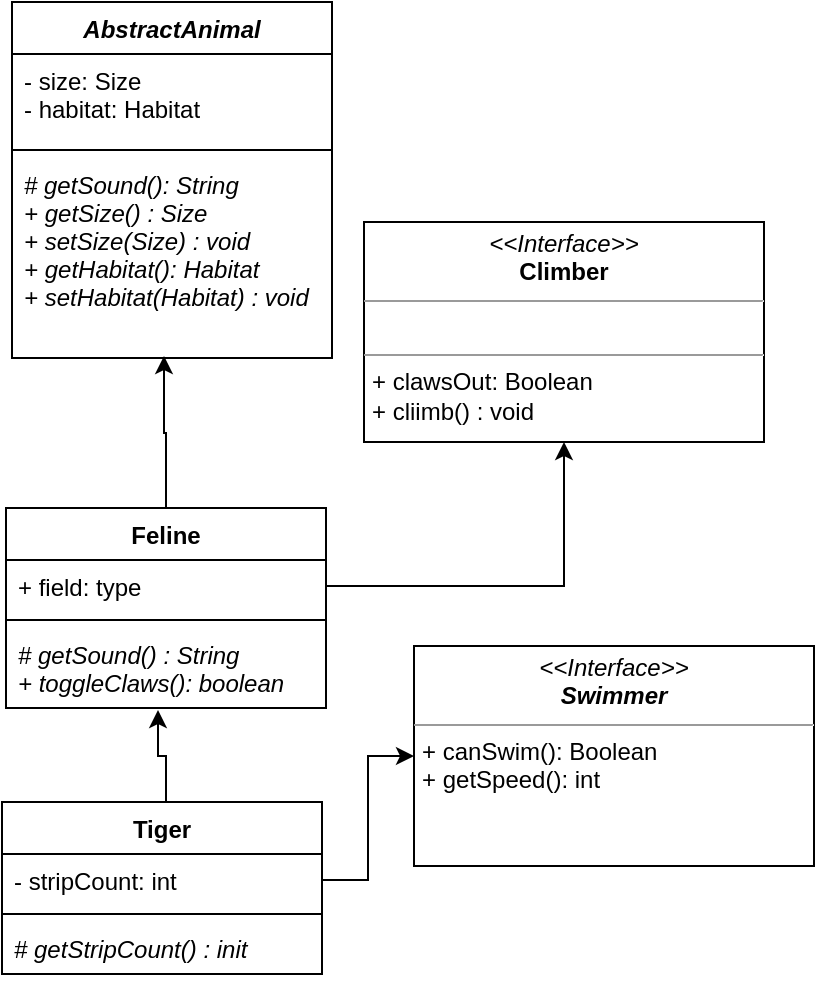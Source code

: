 <mxfile version="13.0.1" type="device"><diagram id="62X69SbeSZytP13chbZJ" name="Page-1"><mxGraphModel dx="1106" dy="763" grid="1" gridSize="10" guides="1" tooltips="1" connect="1" arrows="1" fold="1" page="1" pageScale="1" pageWidth="850" pageHeight="1100" math="0" shadow="0"><root><mxCell id="0"/><mxCell id="1" parent="0"/><mxCell id="0bucC4xcAAL7iAmdYOVw-5" style="edgeStyle=orthogonalEdgeStyle;rounded=0;orthogonalLoop=1;jettySize=auto;html=1;exitX=0.5;exitY=0;exitDx=0;exitDy=0;entryX=0.475;entryY=0.99;entryDx=0;entryDy=0;entryPerimeter=0;" edge="1" parent="1" source="0bucC4xcAAL7iAmdYOVw-6" target="0bucC4xcAAL7iAmdYOVw-4"><mxGeometry relative="1" as="geometry"/></mxCell><mxCell id="0bucC4xcAAL7iAmdYOVw-10" value="&lt;p style=&quot;margin: 0px ; margin-top: 4px ; text-align: center&quot;&gt;&lt;i&gt;&amp;lt;&amp;lt;Interface&amp;gt;&amp;gt;&lt;/i&gt;&lt;br&gt;&lt;b&gt;Climber&lt;/b&gt;&lt;/p&gt;&lt;hr size=&quot;1&quot;&gt;&lt;p style=&quot;margin: 0px ; margin-left: 4px&quot;&gt;&lt;br&gt;&lt;/p&gt;&lt;hr size=&quot;1&quot;&gt;&lt;p style=&quot;margin: 0px ; margin-left: 4px&quot;&gt;+ clawsOut: Boolean&lt;br&gt;&lt;/p&gt;&lt;p style=&quot;margin: 0px ; margin-left: 4px&quot;&gt;+ cliimb() : void&lt;/p&gt;" style="verticalAlign=top;align=left;overflow=fill;fontSize=12;fontFamily=Helvetica;html=1;" vertex="1" parent="1"><mxGeometry x="200" y="150" width="200" height="110" as="geometry"/></mxCell><mxCell id="0bucC4xcAAL7iAmdYOVw-11" style="edgeStyle=orthogonalEdgeStyle;rounded=0;orthogonalLoop=1;jettySize=auto;html=1;exitX=1;exitY=0.5;exitDx=0;exitDy=0;" edge="1" parent="1" source="0bucC4xcAAL7iAmdYOVw-7" target="0bucC4xcAAL7iAmdYOVw-10"><mxGeometry relative="1" as="geometry"/></mxCell><mxCell id="0bucC4xcAAL7iAmdYOVw-1" value="AbstractAnimal" style="swimlane;fontStyle=3;align=center;verticalAlign=top;childLayout=stackLayout;horizontal=1;startSize=26;horizontalStack=0;resizeParent=1;resizeParentMax=0;resizeLast=0;collapsible=1;marginBottom=0;" vertex="1" parent="1"><mxGeometry x="24" y="40" width="160" height="178" as="geometry"/></mxCell><mxCell id="0bucC4xcAAL7iAmdYOVw-2" value="- size: Size&#10;- habitat: Habitat" style="text;strokeColor=none;fillColor=none;align=left;verticalAlign=top;spacingLeft=4;spacingRight=4;overflow=hidden;rotatable=0;points=[[0,0.5],[1,0.5]];portConstraint=eastwest;" vertex="1" parent="0bucC4xcAAL7iAmdYOVw-1"><mxGeometry y="26" width="160" height="44" as="geometry"/></mxCell><mxCell id="0bucC4xcAAL7iAmdYOVw-3" value="" style="line;strokeWidth=1;fillColor=none;align=left;verticalAlign=middle;spacingTop=-1;spacingLeft=3;spacingRight=3;rotatable=0;labelPosition=right;points=[];portConstraint=eastwest;" vertex="1" parent="0bucC4xcAAL7iAmdYOVw-1"><mxGeometry y="70" width="160" height="8" as="geometry"/></mxCell><mxCell id="0bucC4xcAAL7iAmdYOVw-4" value="# getSound(): String&#10;+ getSize() : Size&#10;+ setSize(Size) : void&#10;+ getHabitat(): Habitat&#10;+ setHabitat(Habitat) : void" style="text;strokeColor=none;fillColor=none;align=left;verticalAlign=top;spacingLeft=4;spacingRight=4;overflow=hidden;rotatable=0;points=[[0,0.5],[1,0.5]];portConstraint=eastwest;fontStyle=2" vertex="1" parent="0bucC4xcAAL7iAmdYOVw-1"><mxGeometry y="78" width="160" height="100" as="geometry"/></mxCell><mxCell id="0bucC4xcAAL7iAmdYOVw-6" value="Feline" style="swimlane;fontStyle=1;align=center;verticalAlign=top;childLayout=stackLayout;horizontal=1;startSize=26;horizontalStack=0;resizeParent=1;resizeParentMax=0;resizeLast=0;collapsible=1;marginBottom=0;" vertex="1" parent="1"><mxGeometry x="21" y="293" width="160" height="100" as="geometry"/></mxCell><mxCell id="0bucC4xcAAL7iAmdYOVw-7" value="+ field: type" style="text;strokeColor=none;fillColor=none;align=left;verticalAlign=top;spacingLeft=4;spacingRight=4;overflow=hidden;rotatable=0;points=[[0,0.5],[1,0.5]];portConstraint=eastwest;" vertex="1" parent="0bucC4xcAAL7iAmdYOVw-6"><mxGeometry y="26" width="160" height="26" as="geometry"/></mxCell><mxCell id="0bucC4xcAAL7iAmdYOVw-8" value="" style="line;strokeWidth=1;fillColor=none;align=left;verticalAlign=middle;spacingTop=-1;spacingLeft=3;spacingRight=3;rotatable=0;labelPosition=right;points=[];portConstraint=eastwest;" vertex="1" parent="0bucC4xcAAL7iAmdYOVw-6"><mxGeometry y="52" width="160" height="8" as="geometry"/></mxCell><mxCell id="0bucC4xcAAL7iAmdYOVw-9" value="# getSound() : String&#10;+ toggleClaws(): boolean" style="text;strokeColor=none;fillColor=none;align=left;verticalAlign=top;spacingLeft=4;spacingRight=4;overflow=hidden;rotatable=0;points=[[0,0.5],[1,0.5]];portConstraint=eastwest;fontStyle=2" vertex="1" parent="0bucC4xcAAL7iAmdYOVw-6"><mxGeometry y="60" width="160" height="40" as="geometry"/></mxCell><mxCell id="0bucC4xcAAL7iAmdYOVw-16" value="&lt;p style=&quot;margin: 0px ; margin-top: 4px ; text-align: center&quot;&gt;&lt;i&gt;&amp;lt;&amp;lt;Interface&amp;gt;&amp;gt;&lt;br&gt;&lt;b&gt;Swimmer&lt;/b&gt;&lt;/i&gt;&lt;/p&gt;&lt;hr size=&quot;1&quot;&gt;&lt;p style=&quot;margin: 0px ; margin-left: 4px&quot;&gt;+ canSwim(): Boolean&lt;br&gt;&lt;/p&gt;&lt;p style=&quot;margin: 0px ; margin-left: 4px&quot;&gt;+ getSpeed(): int&lt;/p&gt;" style="verticalAlign=top;align=left;overflow=fill;fontSize=12;fontFamily=Helvetica;html=1;" vertex="1" parent="1"><mxGeometry x="225" y="362" width="200" height="110" as="geometry"/></mxCell><mxCell id="0bucC4xcAAL7iAmdYOVw-17" style="edgeStyle=orthogonalEdgeStyle;rounded=0;orthogonalLoop=1;jettySize=auto;html=1;exitX=1;exitY=0.5;exitDx=0;exitDy=0;" edge="1" parent="1" source="0bucC4xcAAL7iAmdYOVw-13" target="0bucC4xcAAL7iAmdYOVw-16"><mxGeometry relative="1" as="geometry"/></mxCell><mxCell id="0bucC4xcAAL7iAmdYOVw-21" value="" style="edgeStyle=orthogonalEdgeStyle;rounded=0;orthogonalLoop=1;jettySize=auto;html=1;exitX=0.5;exitY=0;exitDx=0;exitDy=0;" edge="1" parent="1" source="0bucC4xcAAL7iAmdYOVw-12"><mxGeometry relative="1" as="geometry"><mxPoint x="97" y="394" as="targetPoint"/><Array as="points"><mxPoint x="101" y="440"/><mxPoint x="101" y="417"/><mxPoint x="97" y="417"/></Array></mxGeometry></mxCell><mxCell id="0bucC4xcAAL7iAmdYOVw-12" value="Tiger" style="swimlane;fontStyle=1;align=center;verticalAlign=top;childLayout=stackLayout;horizontal=1;startSize=26;horizontalStack=0;resizeParent=1;resizeParentMax=0;resizeLast=0;collapsible=1;marginBottom=0;" vertex="1" parent="1"><mxGeometry x="19" y="440" width="160" height="86" as="geometry"/></mxCell><mxCell id="0bucC4xcAAL7iAmdYOVw-13" value="- stripCount: int" style="text;strokeColor=none;fillColor=none;align=left;verticalAlign=top;spacingLeft=4;spacingRight=4;overflow=hidden;rotatable=0;points=[[0,0.5],[1,0.5]];portConstraint=eastwest;" vertex="1" parent="0bucC4xcAAL7iAmdYOVw-12"><mxGeometry y="26" width="160" height="26" as="geometry"/></mxCell><mxCell id="0bucC4xcAAL7iAmdYOVw-14" value="" style="line;strokeWidth=1;fillColor=none;align=left;verticalAlign=middle;spacingTop=-1;spacingLeft=3;spacingRight=3;rotatable=0;labelPosition=right;points=[];portConstraint=eastwest;" vertex="1" parent="0bucC4xcAAL7iAmdYOVw-12"><mxGeometry y="52" width="160" height="8" as="geometry"/></mxCell><mxCell id="0bucC4xcAAL7iAmdYOVw-15" value="# getStripCount() : init" style="text;strokeColor=none;fillColor=none;align=left;verticalAlign=top;spacingLeft=4;spacingRight=4;overflow=hidden;rotatable=0;points=[[0,0.5],[1,0.5]];portConstraint=eastwest;fontStyle=2" vertex="1" parent="0bucC4xcAAL7iAmdYOVw-12"><mxGeometry y="60" width="160" height="26" as="geometry"/></mxCell></root></mxGraphModel></diagram></mxfile>